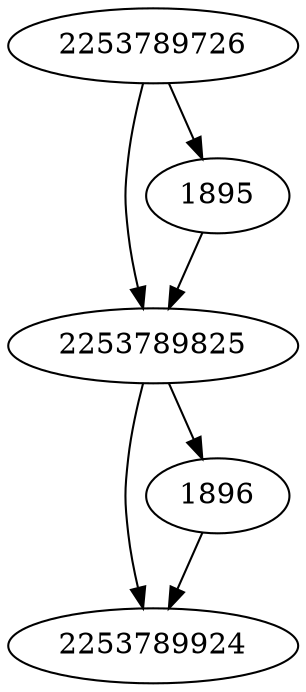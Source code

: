 strict digraph  {
2253789825;
2253789924;
1895;
1896;
2253789726;
2253789825 -> 1896;
2253789825 -> 2253789924;
1895 -> 2253789825;
1896 -> 2253789924;
2253789726 -> 2253789825;
2253789726 -> 1895;
}
